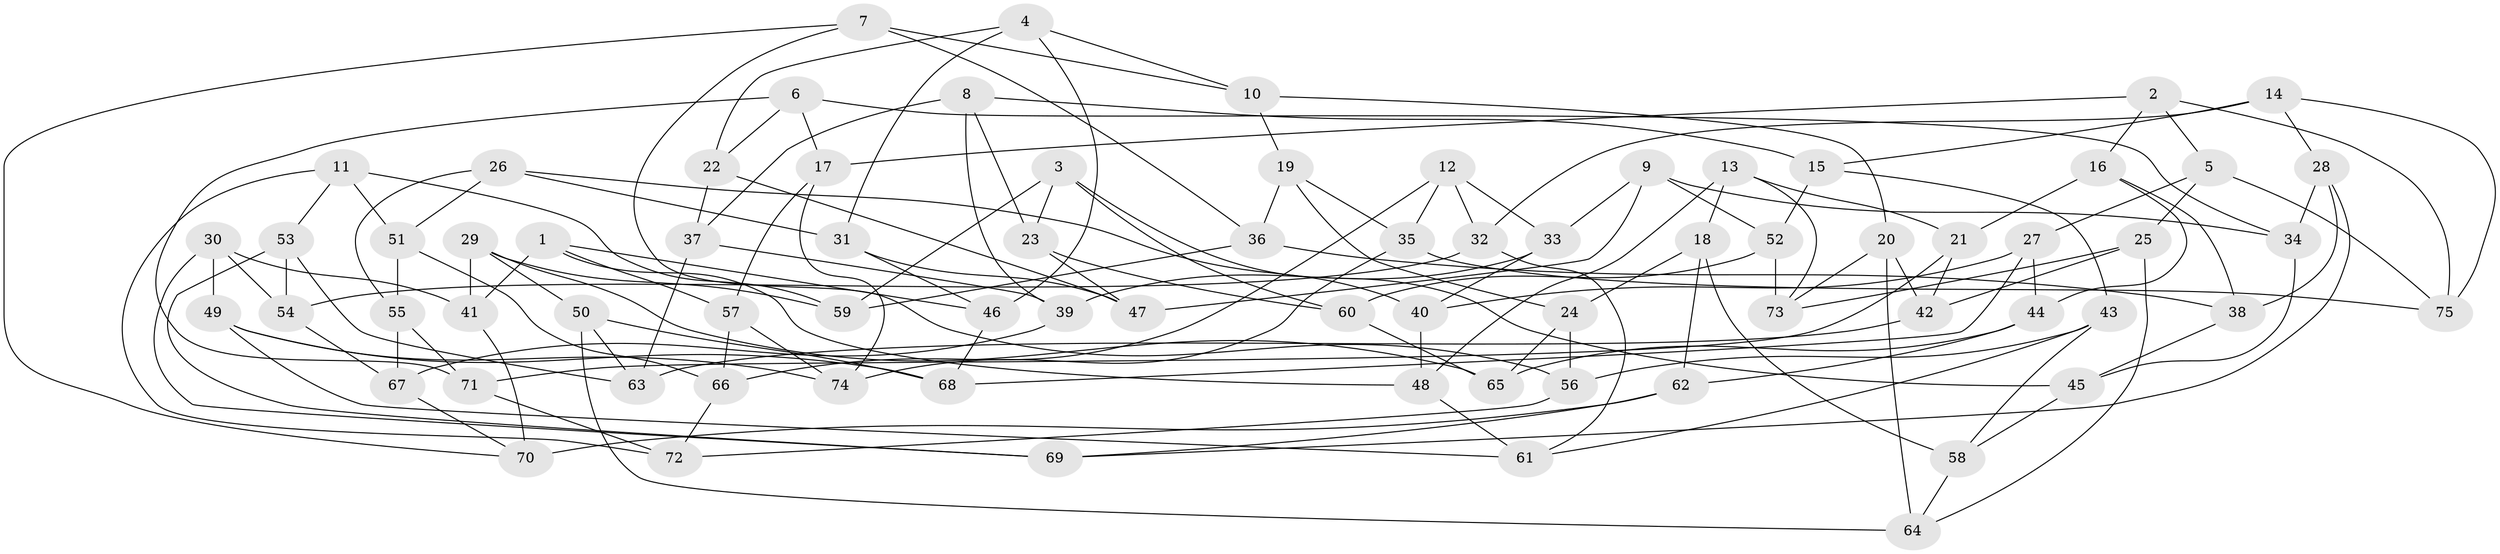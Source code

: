 // coarse degree distribution, {3: 0.18181818181818182, 2: 0.09090909090909091, 4: 0.18181818181818182, 7: 0.045454545454545456, 5: 0.09090909090909091, 6: 0.3181818181818182, 9: 0.045454545454545456, 12: 0.045454545454545456}
// Generated by graph-tools (version 1.1) at 2025/03/03/04/25 22:03:52]
// undirected, 75 vertices, 150 edges
graph export_dot {
graph [start="1"]
  node [color=gray90,style=filled];
  1;
  2;
  3;
  4;
  5;
  6;
  7;
  8;
  9;
  10;
  11;
  12;
  13;
  14;
  15;
  16;
  17;
  18;
  19;
  20;
  21;
  22;
  23;
  24;
  25;
  26;
  27;
  28;
  29;
  30;
  31;
  32;
  33;
  34;
  35;
  36;
  37;
  38;
  39;
  40;
  41;
  42;
  43;
  44;
  45;
  46;
  47;
  48;
  49;
  50;
  51;
  52;
  53;
  54;
  55;
  56;
  57;
  58;
  59;
  60;
  61;
  62;
  63;
  64;
  65;
  66;
  67;
  68;
  69;
  70;
  71;
  72;
  73;
  74;
  75;
  1 -- 48;
  1 -- 46;
  1 -- 41;
  1 -- 57;
  2 -- 17;
  2 -- 75;
  2 -- 16;
  2 -- 5;
  3 -- 59;
  3 -- 60;
  3 -- 45;
  3 -- 23;
  4 -- 22;
  4 -- 46;
  4 -- 10;
  4 -- 31;
  5 -- 25;
  5 -- 75;
  5 -- 27;
  6 -- 17;
  6 -- 71;
  6 -- 22;
  6 -- 34;
  7 -- 36;
  7 -- 10;
  7 -- 56;
  7 -- 70;
  8 -- 39;
  8 -- 23;
  8 -- 37;
  8 -- 15;
  9 -- 47;
  9 -- 33;
  9 -- 34;
  9 -- 52;
  10 -- 19;
  10 -- 20;
  11 -- 53;
  11 -- 51;
  11 -- 59;
  11 -- 72;
  12 -- 33;
  12 -- 66;
  12 -- 32;
  12 -- 35;
  13 -- 21;
  13 -- 18;
  13 -- 73;
  13 -- 48;
  14 -- 28;
  14 -- 32;
  14 -- 15;
  14 -- 75;
  15 -- 52;
  15 -- 43;
  16 -- 38;
  16 -- 44;
  16 -- 21;
  17 -- 57;
  17 -- 74;
  18 -- 24;
  18 -- 62;
  18 -- 58;
  19 -- 35;
  19 -- 24;
  19 -- 36;
  20 -- 73;
  20 -- 64;
  20 -- 42;
  21 -- 42;
  21 -- 71;
  22 -- 47;
  22 -- 37;
  23 -- 47;
  23 -- 60;
  24 -- 56;
  24 -- 65;
  25 -- 73;
  25 -- 64;
  25 -- 42;
  26 -- 40;
  26 -- 51;
  26 -- 31;
  26 -- 55;
  27 -- 44;
  27 -- 68;
  27 -- 40;
  28 -- 69;
  28 -- 34;
  28 -- 38;
  29 -- 41;
  29 -- 65;
  29 -- 50;
  29 -- 59;
  30 -- 69;
  30 -- 41;
  30 -- 54;
  30 -- 49;
  31 -- 47;
  31 -- 46;
  32 -- 54;
  32 -- 61;
  33 -- 39;
  33 -- 40;
  34 -- 45;
  35 -- 74;
  35 -- 75;
  36 -- 59;
  36 -- 38;
  37 -- 39;
  37 -- 63;
  38 -- 45;
  39 -- 67;
  40 -- 48;
  41 -- 70;
  42 -- 63;
  43 -- 56;
  43 -- 61;
  43 -- 58;
  44 -- 62;
  44 -- 65;
  45 -- 58;
  46 -- 68;
  48 -- 61;
  49 -- 74;
  49 -- 68;
  49 -- 61;
  50 -- 64;
  50 -- 63;
  50 -- 68;
  51 -- 55;
  51 -- 66;
  52 -- 60;
  52 -- 73;
  53 -- 63;
  53 -- 54;
  53 -- 69;
  54 -- 67;
  55 -- 71;
  55 -- 67;
  56 -- 72;
  57 -- 74;
  57 -- 66;
  58 -- 64;
  60 -- 65;
  62 -- 69;
  62 -- 70;
  66 -- 72;
  67 -- 70;
  71 -- 72;
}
